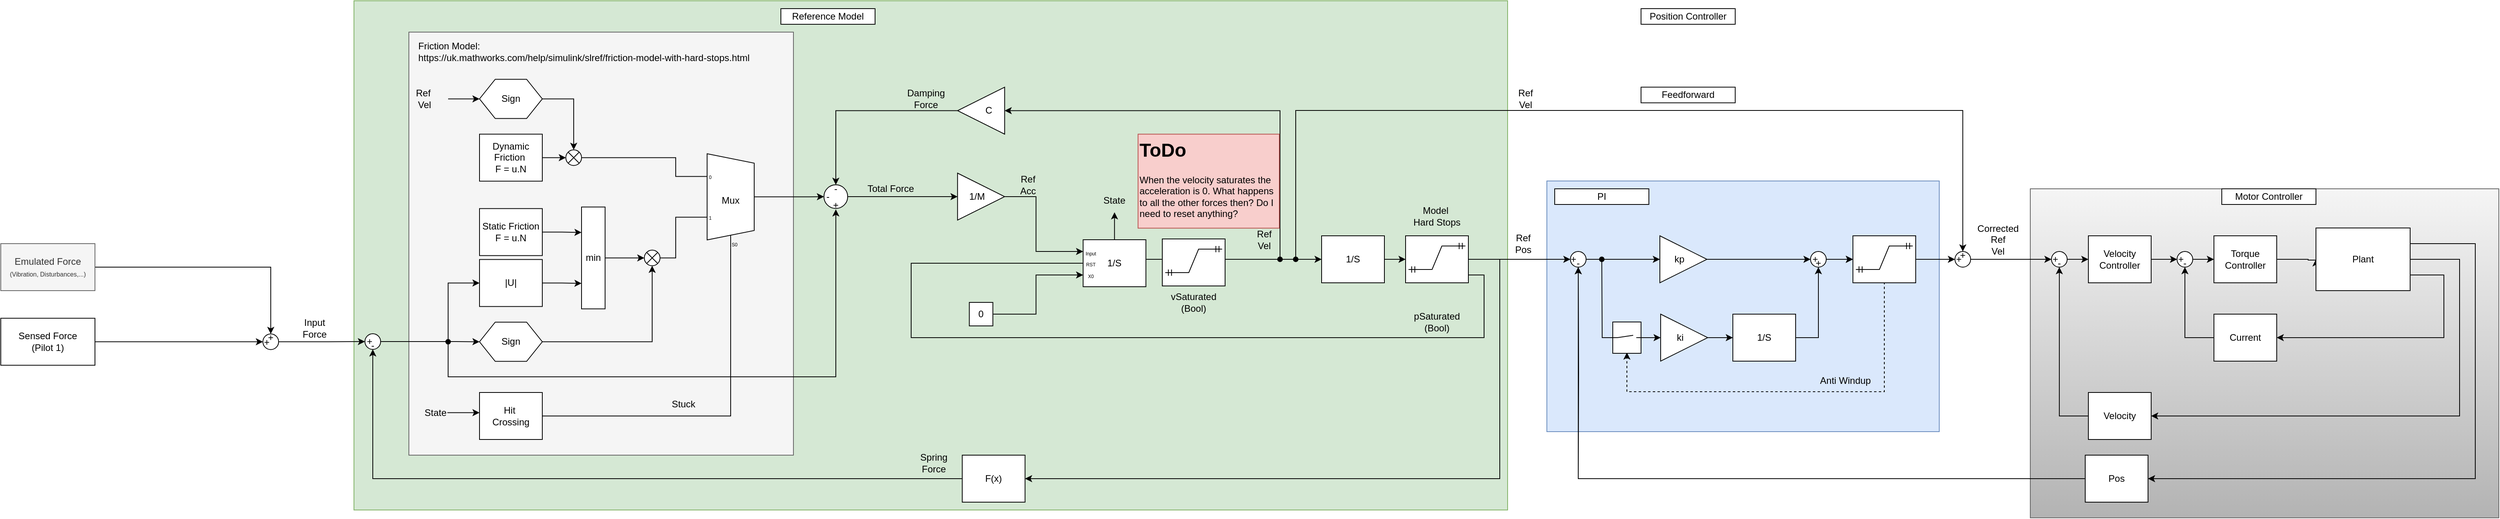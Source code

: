 <mxfile version="26.0.2" pages="2">
  <diagram id="G6A0pbMdD7xdXcbIIawS" name="Page-1">
    <mxGraphModel dx="4168" dy="2047" grid="1" gridSize="10" guides="1" tooltips="1" connect="1" arrows="1" fold="1" page="1" pageScale="1" pageWidth="827" pageHeight="1169" math="0" shadow="0">
      <root>
        <mxCell id="0" />
        <mxCell id="1" parent="0" />
        <mxCell id="nuQ9qfcuOtzx04qTKdnB-2" value="" style="rounded=0;whiteSpace=wrap;html=1;fillColor=#d5e8d4;strokeColor=#82b366;" parent="1" vertex="1">
          <mxGeometry x="-1310" y="-430" width="1470" height="650" as="geometry" />
        </mxCell>
        <mxCell id="QHiHHKqtbSbCYApLtpWq-10" value="" style="rounded=0;whiteSpace=wrap;html=1;fillColor=#f5f5f5;fontColor=#333333;strokeColor=#666666;" parent="1" vertex="1">
          <mxGeometry x="-1240" y="-390" width="490" height="540" as="geometry" />
        </mxCell>
        <mxCell id="nuQ9qfcuOtzx04qTKdnB-1" value="" style="rounded=0;whiteSpace=wrap;html=1;fillColor=#dae8fc;strokeColor=#6c8ebf;" parent="1" vertex="1">
          <mxGeometry x="210" y="-200" width="500" height="320" as="geometry" />
        </mxCell>
        <mxCell id="dnGgp1YoJP_r4CT0bj4k-2" value="" style="rounded=0;whiteSpace=wrap;html=1;fillColor=#f5f5f5;gradientColor=#b3b3b3;strokeColor=#666666;" parent="1" vertex="1">
          <mxGeometry x="826" y="-190" width="597" height="420" as="geometry" />
        </mxCell>
        <mxCell id="dnGgp1YoJP_r4CT0bj4k-7" style="edgeStyle=orthogonalEdgeStyle;rounded=0;orthogonalLoop=1;jettySize=auto;html=1;entryX=0;entryY=0;entryDx=0;entryDy=0;" parent="1" source="dnGgp1YoJP_r4CT0bj4k-8" target="89C8UJNl7Bzz-WB_jbeR-12" edge="1">
          <mxGeometry relative="1" as="geometry">
            <Array as="points">
              <mxPoint x="-440.88" y="-180" />
              <mxPoint x="-440.88" y="-110" />
            </Array>
          </mxGeometry>
        </mxCell>
        <mxCell id="dnGgp1YoJP_r4CT0bj4k-9" style="edgeStyle=orthogonalEdgeStyle;rounded=0;orthogonalLoop=1;jettySize=auto;html=1;entryX=0;entryY=0.5;entryDx=0;entryDy=0;startArrow=oval;startFill=1;" parent="1" target="dnGgp1YoJP_r4CT0bj4k-56" edge="1">
          <mxGeometry relative="1" as="geometry">
            <mxPoint x="-110" y="-100" as="sourcePoint" />
            <mxPoint x="-60" y="-100" as="targetPoint" />
          </mxGeometry>
        </mxCell>
        <mxCell id="dnGgp1YoJP_r4CT0bj4k-10" style="edgeStyle=orthogonalEdgeStyle;rounded=0;orthogonalLoop=1;jettySize=auto;html=1;entryX=1;entryY=0.5;entryDx=0;entryDy=0;startArrow=oval;startFill=1;" parent="1" target="dnGgp1YoJP_r4CT0bj4k-17" edge="1">
          <mxGeometry relative="1" as="geometry">
            <Array as="points">
              <mxPoint x="-130" y="-100" />
              <mxPoint x="-130" y="-290" />
            </Array>
            <mxPoint x="-130" y="-100" as="sourcePoint" />
          </mxGeometry>
        </mxCell>
        <mxCell id="ghZuQEyI45yuM-qopNc8-23" style="edgeStyle=orthogonalEdgeStyle;rounded=0;orthogonalLoop=1;jettySize=auto;html=1;entryX=0.5;entryY=0;entryDx=0;entryDy=0;" parent="1" source="dnGgp1YoJP_r4CT0bj4k-11" target="ghZuQEyI45yuM-qopNc8-30" edge="1">
          <mxGeometry relative="1" as="geometry">
            <mxPoint x="610" y="-170" as="targetPoint" />
            <Array as="points">
              <mxPoint x="-110" y="-100" />
              <mxPoint x="-110" y="-290" />
              <mxPoint x="740" y="-290" />
            </Array>
          </mxGeometry>
        </mxCell>
        <mxCell id="QHiHHKqtbSbCYApLtpWq-9" style="edgeStyle=orthogonalEdgeStyle;rounded=0;orthogonalLoop=1;jettySize=auto;html=1;entryX=0.5;entryY=0;entryDx=0;entryDy=0;" parent="1" source="dnGgp1YoJP_r4CT0bj4k-15" target="jtOmIqLI8az2b44zHoy8-36" edge="1">
          <mxGeometry relative="1" as="geometry">
            <mxPoint x="-770.88" y="-190" as="targetPoint" />
          </mxGeometry>
        </mxCell>
        <mxCell id="dnGgp1YoJP_r4CT0bj4k-15" value="" style="triangle;whiteSpace=wrap;html=1;align=left;rotation=-180;" parent="1" vertex="1">
          <mxGeometry x="-540.88" y="-319.75" width="60" height="60" as="geometry" />
        </mxCell>
        <mxCell id="dnGgp1YoJP_r4CT0bj4k-17" value="C" style="text;html=1;align=center;verticalAlign=middle;whiteSpace=wrap;rounded=0;" parent="1" vertex="1">
          <mxGeometry x="-520.88" y="-304.75" width="40" height="30" as="geometry" />
        </mxCell>
        <mxCell id="QHiHHKqtbSbCYApLtpWq-6" style="edgeStyle=orthogonalEdgeStyle;rounded=0;orthogonalLoop=1;jettySize=auto;html=1;entryX=0.5;entryY=1;entryDx=0;entryDy=0;" parent="1" source="dnGgp1YoJP_r4CT0bj4k-19" target="jtOmIqLI8az2b44zHoy8-16" edge="1">
          <mxGeometry relative="1" as="geometry" />
        </mxCell>
        <mxCell id="dnGgp1YoJP_r4CT0bj4k-19" value="F(x)" style="rounded=0;whiteSpace=wrap;html=1;" parent="1" vertex="1">
          <mxGeometry x="-534.88" y="150" width="80" height="60" as="geometry" />
        </mxCell>
        <mxCell id="dnGgp1YoJP_r4CT0bj4k-23" style="edgeStyle=orthogonalEdgeStyle;rounded=0;orthogonalLoop=1;jettySize=auto;html=1;entryX=0;entryY=0.5;entryDx=0;entryDy=0;exitX=1;exitY=0.5;exitDx=0;exitDy=0;" parent="1" source="ghZuQEyI45yuM-qopNc8-25" target="dnGgp1YoJP_r4CT0bj4k-37" edge="1">
          <mxGeometry relative="1" as="geometry">
            <mxPoint x="820" y="-100" as="sourcePoint" />
          </mxGeometry>
        </mxCell>
        <mxCell id="dnGgp1YoJP_r4CT0bj4k-59" style="edgeStyle=orthogonalEdgeStyle;rounded=0;orthogonalLoop=1;jettySize=auto;html=1;entryX=0.5;entryY=1;entryDx=0;entryDy=0;startArrow=none;startFill=0;" parent="1" target="dnGgp1YoJP_r4CT0bj4k-58" edge="1">
          <mxGeometry relative="1" as="geometry">
            <mxPoint x="250" y="180" as="sourcePoint" />
          </mxGeometry>
        </mxCell>
        <mxCell id="flLVJzDwhd2k9d9MPDav-17" style="edgeStyle=orthogonalEdgeStyle;rounded=0;orthogonalLoop=1;jettySize=auto;html=1;entryX=0.5;entryY=1;entryDx=0;entryDy=0;" parent="1" source="dnGgp1YoJP_r4CT0bj4k-27" target="ghZuQEyI45yuM-qopNc8-18" edge="1">
          <mxGeometry relative="1" as="geometry" />
        </mxCell>
        <mxCell id="dnGgp1YoJP_r4CT0bj4k-27" value="Pos" style="rounded=0;whiteSpace=wrap;html=1;" parent="1" vertex="1">
          <mxGeometry x="896" y="150" width="80" height="60" as="geometry" />
        </mxCell>
        <mxCell id="dnGgp1YoJP_r4CT0bj4k-28" style="edgeStyle=orthogonalEdgeStyle;rounded=0;orthogonalLoop=1;jettySize=auto;html=1;entryX=0;entryY=0.5;entryDx=0;entryDy=0;" parent="1" source="dnGgp1YoJP_r4CT0bj4k-29" target="dnGgp1YoJP_r4CT0bj4k-39" edge="1">
          <mxGeometry relative="1" as="geometry" />
        </mxCell>
        <mxCell id="dnGgp1YoJP_r4CT0bj4k-29" value="Velocity&lt;div&gt;Controller&lt;/div&gt;" style="rounded=0;whiteSpace=wrap;html=1;" parent="1" vertex="1">
          <mxGeometry x="900" y="-130" width="80" height="60" as="geometry" />
        </mxCell>
        <mxCell id="dnGgp1YoJP_r4CT0bj4k-30" style="edgeStyle=orthogonalEdgeStyle;rounded=0;orthogonalLoop=1;jettySize=auto;html=1;entryX=0;entryY=0.5;entryDx=0;entryDy=0;" parent="1" source="dnGgp1YoJP_r4CT0bj4k-31" target="dnGgp1YoJP_r4CT0bj4k-35" edge="1">
          <mxGeometry relative="1" as="geometry">
            <mxPoint x="1220" y="-100" as="targetPoint" />
            <Array as="points">
              <mxPoint x="1180" y="-100" />
              <mxPoint x="1190" y="-99" />
            </Array>
          </mxGeometry>
        </mxCell>
        <mxCell id="dnGgp1YoJP_r4CT0bj4k-31" value="Torque&lt;div&gt;Controller&lt;/div&gt;" style="rounded=0;whiteSpace=wrap;html=1;" parent="1" vertex="1">
          <mxGeometry x="1060" y="-130" width="80" height="60" as="geometry" />
        </mxCell>
        <mxCell id="dnGgp1YoJP_r4CT0bj4k-32" style="edgeStyle=orthogonalEdgeStyle;rounded=0;orthogonalLoop=1;jettySize=auto;html=1;entryX=1;entryY=0.5;entryDx=0;entryDy=0;exitX=1;exitY=0.25;exitDx=0;exitDy=0;" parent="1" source="dnGgp1YoJP_r4CT0bj4k-35" target="dnGgp1YoJP_r4CT0bj4k-27" edge="1">
          <mxGeometry relative="1" as="geometry">
            <Array as="points">
              <mxPoint x="1393" y="-120" />
              <mxPoint x="1393" y="180" />
            </Array>
          </mxGeometry>
        </mxCell>
        <mxCell id="dnGgp1YoJP_r4CT0bj4k-33" style="edgeStyle=orthogonalEdgeStyle;rounded=0;orthogonalLoop=1;jettySize=auto;html=1;entryX=1;entryY=0.5;entryDx=0;entryDy=0;exitX=1;exitY=0.75;exitDx=0;exitDy=0;" parent="1" source="dnGgp1YoJP_r4CT0bj4k-35" target="dnGgp1YoJP_r4CT0bj4k-45" edge="1">
          <mxGeometry relative="1" as="geometry">
            <Array as="points">
              <mxPoint x="1353" y="-80" />
              <mxPoint x="1353" />
            </Array>
          </mxGeometry>
        </mxCell>
        <mxCell id="dnGgp1YoJP_r4CT0bj4k-34" style="edgeStyle=orthogonalEdgeStyle;rounded=0;orthogonalLoop=1;jettySize=auto;html=1;entryX=1;entryY=0.5;entryDx=0;entryDy=0;" parent="1" source="dnGgp1YoJP_r4CT0bj4k-35" target="dnGgp1YoJP_r4CT0bj4k-43" edge="1">
          <mxGeometry relative="1" as="geometry">
            <Array as="points">
              <mxPoint x="1373" y="-100" />
              <mxPoint x="1373" y="100" />
            </Array>
          </mxGeometry>
        </mxCell>
        <mxCell id="dnGgp1YoJP_r4CT0bj4k-35" value="Plant" style="rounded=0;whiteSpace=wrap;html=1;" parent="1" vertex="1">
          <mxGeometry x="1190" y="-140" width="120" height="80" as="geometry" />
        </mxCell>
        <mxCell id="dnGgp1YoJP_r4CT0bj4k-36" style="edgeStyle=orthogonalEdgeStyle;rounded=0;orthogonalLoop=1;jettySize=auto;html=1;entryX=0;entryY=0.5;entryDx=0;entryDy=0;" parent="1" source="dnGgp1YoJP_r4CT0bj4k-37" target="dnGgp1YoJP_r4CT0bj4k-29" edge="1">
          <mxGeometry relative="1" as="geometry" />
        </mxCell>
        <mxCell id="dnGgp1YoJP_r4CT0bj4k-37" value="" style="ellipse;whiteSpace=wrap;html=1;aspect=fixed;" parent="1" vertex="1">
          <mxGeometry x="853" y="-110" width="20" height="20" as="geometry" />
        </mxCell>
        <mxCell id="dnGgp1YoJP_r4CT0bj4k-38" style="edgeStyle=orthogonalEdgeStyle;rounded=0;orthogonalLoop=1;jettySize=auto;html=1;entryX=0;entryY=0.5;entryDx=0;entryDy=0;" parent="1" source="dnGgp1YoJP_r4CT0bj4k-39" target="dnGgp1YoJP_r4CT0bj4k-31" edge="1">
          <mxGeometry relative="1" as="geometry" />
        </mxCell>
        <mxCell id="dnGgp1YoJP_r4CT0bj4k-39" value="" style="ellipse;whiteSpace=wrap;html=1;aspect=fixed;" parent="1" vertex="1">
          <mxGeometry x="1013" y="-110" width="20" height="20" as="geometry" />
        </mxCell>
        <mxCell id="dnGgp1YoJP_r4CT0bj4k-42" style="edgeStyle=orthogonalEdgeStyle;rounded=0;orthogonalLoop=1;jettySize=auto;html=1;entryX=0.5;entryY=1;entryDx=0;entryDy=0;" parent="1" source="dnGgp1YoJP_r4CT0bj4k-43" target="dnGgp1YoJP_r4CT0bj4k-37" edge="1">
          <mxGeometry relative="1" as="geometry" />
        </mxCell>
        <mxCell id="dnGgp1YoJP_r4CT0bj4k-43" value="Velocity" style="rounded=0;whiteSpace=wrap;html=1;" parent="1" vertex="1">
          <mxGeometry x="900" y="70" width="80" height="60" as="geometry" />
        </mxCell>
        <mxCell id="dnGgp1YoJP_r4CT0bj4k-44" style="edgeStyle=orthogonalEdgeStyle;rounded=0;orthogonalLoop=1;jettySize=auto;html=1;entryX=0.5;entryY=1;entryDx=0;entryDy=0;" parent="1" source="dnGgp1YoJP_r4CT0bj4k-45" target="dnGgp1YoJP_r4CT0bj4k-39" edge="1">
          <mxGeometry relative="1" as="geometry" />
        </mxCell>
        <mxCell id="dnGgp1YoJP_r4CT0bj4k-45" value="Current" style="rounded=0;whiteSpace=wrap;html=1;" parent="1" vertex="1">
          <mxGeometry x="1060" y="-30" width="80" height="60" as="geometry" />
        </mxCell>
        <mxCell id="dnGgp1YoJP_r4CT0bj4k-46" value="Ref&lt;div&gt;Acc&lt;/div&gt;" style="text;html=1;align=center;verticalAlign=middle;whiteSpace=wrap;rounded=0;" parent="1" vertex="1">
          <mxGeometry x="-480.88" y="-210" width="60" height="30" as="geometry" />
        </mxCell>
        <mxCell id="dnGgp1YoJP_r4CT0bj4k-47" value="Ref&lt;div&gt;Vel&lt;/div&gt;" style="text;html=1;align=center;verticalAlign=middle;whiteSpace=wrap;rounded=0;" parent="1" vertex="1">
          <mxGeometry x="-180" y="-140" width="60" height="30" as="geometry" />
        </mxCell>
        <mxCell id="dnGgp1YoJP_r4CT0bj4k-49" value="Damping&lt;div&gt;Force&lt;/div&gt;" style="text;html=1;align=center;verticalAlign=middle;whiteSpace=wrap;rounded=0;" parent="1" vertex="1">
          <mxGeometry x="-610.88" y="-319.75" width="60" height="30" as="geometry" />
        </mxCell>
        <mxCell id="dnGgp1YoJP_r4CT0bj4k-50" value="Spring&lt;div&gt;Force&lt;/div&gt;" style="text;html=1;align=center;verticalAlign=middle;whiteSpace=wrap;rounded=0;" parent="1" vertex="1">
          <mxGeometry x="-600.88" y="145" width="60" height="30" as="geometry" />
        </mxCell>
        <mxCell id="dnGgp1YoJP_r4CT0bj4k-57" style="edgeStyle=orthogonalEdgeStyle;rounded=0;orthogonalLoop=1;jettySize=auto;html=1;entryX=0.5;entryY=1;entryDx=0;entryDy=0;" parent="1" source="dnGgp1YoJP_r4CT0bj4k-58" target="dnGgp1YoJP_r4CT0bj4k-58" edge="1">
          <mxGeometry relative="1" as="geometry">
            <mxPoint x="260" y="-100" as="targetPoint" />
            <Array as="points">
              <mxPoint x="250" y="-90" />
              <mxPoint x="250" y="-90" />
            </Array>
          </mxGeometry>
        </mxCell>
        <mxCell id="dnGgp1YoJP_r4CT0bj4k-56" value="1/S" style="rounded=0;whiteSpace=wrap;html=1;" parent="1" vertex="1">
          <mxGeometry x="-77" y="-130" width="80" height="60" as="geometry" />
        </mxCell>
        <mxCell id="dnGgp1YoJP_r4CT0bj4k-63" style="edgeStyle=orthogonalEdgeStyle;rounded=0;orthogonalLoop=1;jettySize=auto;html=1;entryX=0;entryY=0.5;entryDx=0;entryDy=0;" parent="1" source="dnGgp1YoJP_r4CT0bj4k-58" target="ghZuQEyI45yuM-qopNc8-5" edge="1">
          <mxGeometry relative="1" as="geometry">
            <mxPoint x="310" y="-100" as="targetPoint" />
          </mxGeometry>
        </mxCell>
        <mxCell id="dnGgp1YoJP_r4CT0bj4k-67" style="edgeStyle=orthogonalEdgeStyle;rounded=0;orthogonalLoop=1;jettySize=auto;html=1;entryX=0;entryY=0;entryDx=0;entryDy=0;startArrow=none;startFill=0;exitX=1;exitY=0.5;exitDx=0;exitDy=0;" parent="1" source="ghZuQEyI45yuM-qopNc8-5" target="jtOmIqLI8az2b44zHoy8-13" edge="1">
          <mxGeometry relative="1" as="geometry">
            <mxPoint x="360" y="-100" as="sourcePoint" />
            <mxPoint x="550" y="-100" as="targetPoint" />
            <Array as="points">
              <mxPoint x="510" y="-100" />
              <mxPoint x="510" y="-100" />
            </Array>
          </mxGeometry>
        </mxCell>
        <mxCell id="dnGgp1YoJP_r4CT0bj4k-68" value="Ref&lt;div&gt;Pos&lt;/div&gt;" style="text;html=1;align=center;verticalAlign=middle;whiteSpace=wrap;rounded=0;" parent="1" vertex="1">
          <mxGeometry x="150" y="-135" width="60" height="30" as="geometry" />
        </mxCell>
        <mxCell id="ghZuQEyI45yuM-qopNc8-1" value="Corrected&lt;div&gt;Ref&lt;div&gt;Vel&lt;/div&gt;&lt;/div&gt;" style="text;html=1;align=center;verticalAlign=middle;whiteSpace=wrap;rounded=0;" parent="1" vertex="1">
          <mxGeometry x="750" y="-140" width="70" height="30" as="geometry" />
        </mxCell>
        <mxCell id="ghZuQEyI45yuM-qopNc8-2" value="1/S" style="rounded=0;whiteSpace=wrap;html=1;" parent="1" vertex="1">
          <mxGeometry x="447" y="-30" width="80" height="60" as="geometry" />
        </mxCell>
        <mxCell id="ghZuQEyI45yuM-qopNc8-8" style="edgeStyle=orthogonalEdgeStyle;rounded=0;orthogonalLoop=1;jettySize=auto;html=1;entryX=0;entryY=0.5;entryDx=0;entryDy=0;" parent="1" source="ghZuQEyI45yuM-qopNc8-3" target="ghZuQEyI45yuM-qopNc8-2" edge="1">
          <mxGeometry relative="1" as="geometry" />
        </mxCell>
        <mxCell id="SuHfnoNXEAq1ny1QBJ77-17" style="edgeStyle=orthogonalEdgeStyle;rounded=0;orthogonalLoop=1;jettySize=auto;html=1;startArrow=classic;startFill=1;endArrow=oval;endFill=1;" parent="1" source="ghZuQEyI45yuM-qopNc8-3" edge="1">
          <mxGeometry relative="1" as="geometry">
            <mxPoint x="280" y="-100" as="targetPoint" />
          </mxGeometry>
        </mxCell>
        <mxCell id="ghZuQEyI45yuM-qopNc8-3" value="" style="triangle;whiteSpace=wrap;html=1;align=left;" parent="1" vertex="1">
          <mxGeometry x="355" y="-30" width="60" height="60" as="geometry" />
        </mxCell>
        <mxCell id="ghZuQEyI45yuM-qopNc8-4" value="ki" style="text;html=1;align=center;verticalAlign=middle;whiteSpace=wrap;rounded=0;" parent="1" vertex="1">
          <mxGeometry x="365" y="-15" width="30" height="30" as="geometry" />
        </mxCell>
        <mxCell id="ghZuQEyI45yuM-qopNc8-5" value="" style="triangle;whiteSpace=wrap;html=1;align=left;" parent="1" vertex="1">
          <mxGeometry x="354" y="-130" width="60" height="60" as="geometry" />
        </mxCell>
        <mxCell id="ghZuQEyI45yuM-qopNc8-6" value="kp" style="text;html=1;align=center;verticalAlign=middle;whiteSpace=wrap;rounded=0;" parent="1" vertex="1">
          <mxGeometry x="364" y="-115" width="30" height="30" as="geometry" />
        </mxCell>
        <mxCell id="ghZuQEyI45yuM-qopNc8-9" style="edgeStyle=orthogonalEdgeStyle;rounded=0;orthogonalLoop=1;jettySize=auto;html=1;entryX=0.5;entryY=1;entryDx=0;entryDy=0;" parent="1" source="ghZuQEyI45yuM-qopNc8-2" target="jtOmIqLI8az2b44zHoy8-13" edge="1">
          <mxGeometry relative="1" as="geometry">
            <mxPoint x="560" y="-90" as="targetPoint" />
            <Array as="points">
              <mxPoint x="556" />
            </Array>
          </mxGeometry>
        </mxCell>
        <mxCell id="ghZuQEyI45yuM-qopNc8-11" value="" style="edgeStyle=orthogonalEdgeStyle;rounded=0;orthogonalLoop=1;jettySize=auto;html=1;" parent="1" source="0XD9k7tak5M0PMO-EuPi-1" target="dnGgp1YoJP_r4CT0bj4k-58" edge="1">
          <mxGeometry relative="1" as="geometry">
            <mxPoint x="260" y="-100" as="targetPoint" />
            <mxPoint x="193" y="-100" as="sourcePoint" />
          </mxGeometry>
        </mxCell>
        <mxCell id="dnGgp1YoJP_r4CT0bj4k-58" value="" style="ellipse;whiteSpace=wrap;html=1;aspect=fixed;" parent="1" vertex="1">
          <mxGeometry x="240" y="-110" width="20" height="20" as="geometry" />
        </mxCell>
        <mxCell id="ghZuQEyI45yuM-qopNc8-13" value="+" style="text;html=1;align=center;verticalAlign=middle;whiteSpace=wrap;rounded=0;" parent="1" vertex="1">
          <mxGeometry x="234" y="-105" width="20" height="10" as="geometry" />
        </mxCell>
        <mxCell id="ghZuQEyI45yuM-qopNc8-16" value="+" style="text;html=1;align=center;verticalAlign=middle;whiteSpace=wrap;rounded=0;" parent="1" vertex="1">
          <mxGeometry x="848" y="-105" width="20" height="10" as="geometry" />
        </mxCell>
        <mxCell id="ghZuQEyI45yuM-qopNc8-18" value="-" style="text;html=1;align=center;verticalAlign=middle;whiteSpace=wrap;rounded=0;" parent="1" vertex="1">
          <mxGeometry x="240" y="-100" width="20" height="10" as="geometry" />
        </mxCell>
        <mxCell id="ghZuQEyI45yuM-qopNc8-19" value="-" style="text;html=1;align=center;verticalAlign=middle;whiteSpace=wrap;rounded=0;" parent="1" vertex="1">
          <mxGeometry x="853" y="-100" width="20" height="10" as="geometry" />
        </mxCell>
        <mxCell id="ghZuQEyI45yuM-qopNc8-21" value="+" style="text;html=1;align=center;verticalAlign=middle;whiteSpace=wrap;rounded=0;" parent="1" vertex="1">
          <mxGeometry x="1008" y="-105" width="20" height="10" as="geometry" />
        </mxCell>
        <mxCell id="ghZuQEyI45yuM-qopNc8-22" value="-" style="text;html=1;align=center;verticalAlign=middle;whiteSpace=wrap;rounded=0;" parent="1" vertex="1">
          <mxGeometry x="1013" y="-100" width="20" height="10" as="geometry" />
        </mxCell>
        <mxCell id="ghZuQEyI45yuM-qopNc8-26" value="" style="edgeStyle=orthogonalEdgeStyle;rounded=0;orthogonalLoop=1;jettySize=auto;html=1;entryX=0;entryY=0.5;entryDx=0;entryDy=0;exitX=1;exitY=0.5;exitDx=0;exitDy=0;" parent="1" target="flLVJzDwhd2k9d9MPDav-3" edge="1">
          <mxGeometry relative="1" as="geometry">
            <mxPoint x="570.0" y="-100" as="sourcePoint" />
            <mxPoint x="703" y="-100" as="targetPoint" />
          </mxGeometry>
        </mxCell>
        <mxCell id="ghZuQEyI45yuM-qopNc8-25" value="" style="ellipse;whiteSpace=wrap;html=1;aspect=fixed;" parent="1" vertex="1">
          <mxGeometry x="730" y="-110" width="20" height="20" as="geometry" />
        </mxCell>
        <mxCell id="ghZuQEyI45yuM-qopNc8-28" value="Position Controller" style="rounded=0;whiteSpace=wrap;html=1;" parent="1" vertex="1">
          <mxGeometry x="330" y="-420" width="120" height="20" as="geometry" />
        </mxCell>
        <mxCell id="ghZuQEyI45yuM-qopNc8-29" value="+" style="text;html=1;align=center;verticalAlign=middle;whiteSpace=wrap;rounded=0;" parent="1" vertex="1">
          <mxGeometry x="725" y="-105" width="20" height="10" as="geometry" />
        </mxCell>
        <mxCell id="ghZuQEyI45yuM-qopNc8-30" value="+" style="text;html=1;align=center;verticalAlign=middle;whiteSpace=wrap;rounded=0;" parent="1" vertex="1">
          <mxGeometry x="730" y="-110" width="20" height="10" as="geometry" />
        </mxCell>
        <mxCell id="nuQ9qfcuOtzx04qTKdnB-3" value="Reference Model" style="rounded=0;whiteSpace=wrap;html=1;" parent="1" vertex="1">
          <mxGeometry x="-766" y="-420" width="120" height="20" as="geometry" />
        </mxCell>
        <mxCell id="nuQ9qfcuOtzx04qTKdnB-4" value="Motor Controller" style="rounded=0;whiteSpace=wrap;html=1;" parent="1" vertex="1">
          <mxGeometry x="1070" y="-190" width="120" height="20" as="geometry" />
        </mxCell>
        <mxCell id="0XD9k7tak5M0PMO-EuPi-2" value="" style="edgeStyle=orthogonalEdgeStyle;rounded=0;orthogonalLoop=1;jettySize=auto;html=1;" parent="1" source="dnGgp1YoJP_r4CT0bj4k-56" target="0XD9k7tak5M0PMO-EuPi-1" edge="1">
          <mxGeometry relative="1" as="geometry">
            <mxPoint x="240" y="-100" as="targetPoint" />
            <mxPoint x="3" y="-100" as="sourcePoint" />
          </mxGeometry>
        </mxCell>
        <mxCell id="89C8UJNl7Bzz-WB_jbeR-9" style="edgeStyle=orthogonalEdgeStyle;rounded=0;orthogonalLoop=1;jettySize=auto;html=1;endArrow=none;endFill=0;entryX=0;entryY=0.5;entryDx=0;entryDy=0;" parent="1" source="0XD9k7tak5M0PMO-EuPi-1" target="89C8UJNl7Bzz-WB_jbeR-12" edge="1">
          <mxGeometry relative="1" as="geometry">
            <mxPoint x="-460" y="-100" as="targetPoint" />
            <Array as="points">
              <mxPoint x="130" y="-80" />
              <mxPoint x="130" />
              <mxPoint x="-600" />
              <mxPoint x="-600" y="-95" />
            </Array>
          </mxGeometry>
        </mxCell>
        <mxCell id="flLVJzDwhd2k9d9MPDav-18" style="edgeStyle=orthogonalEdgeStyle;rounded=0;orthogonalLoop=1;jettySize=auto;html=1;entryX=1;entryY=0.5;entryDx=0;entryDy=0;" parent="1" source="0XD9k7tak5M0PMO-EuPi-1" target="dnGgp1YoJP_r4CT0bj4k-19" edge="1">
          <mxGeometry relative="1" as="geometry">
            <Array as="points">
              <mxPoint x="150" y="-100" />
              <mxPoint x="150" y="180" />
            </Array>
          </mxGeometry>
        </mxCell>
        <mxCell id="0XD9k7tak5M0PMO-EuPi-1" value="" style="rounded=0;whiteSpace=wrap;html=1;" parent="1" vertex="1">
          <mxGeometry x="30" y="-130" width="80" height="60" as="geometry" />
        </mxCell>
        <mxCell id="0XD9k7tak5M0PMO-EuPi-3" value="" style="edgeStyle=entityRelationEdgeStyle;fontSize=12;html=1;endArrow=ERmandOne;startArrow=ERmandOne;rounded=0;" parent="1" edge="1">
          <mxGeometry width="100" height="100" relative="1" as="geometry">
            <mxPoint x="33.75" y="-87" as="sourcePoint" />
            <mxPoint x="106.25" y="-117" as="targetPoint" />
            <Array as="points">
              <mxPoint x="83.75" y="-147" />
              <mxPoint x="56.25" y="-107" />
              <mxPoint x="98.75" y="-122" />
              <mxPoint x="86.25" y="-194.5" />
              <mxPoint x="86.25" y="-104.5" />
              <mxPoint x="56.25" y="-121.5" />
            </Array>
          </mxGeometry>
        </mxCell>
        <mxCell id="89C8UJNl7Bzz-WB_jbeR-10" value="pSaturated&lt;div&gt;(Bool)&lt;/div&gt;" style="text;html=1;align=center;verticalAlign=middle;whiteSpace=wrap;rounded=0;" parent="1" vertex="1">
          <mxGeometry x="40" y="-35" width="60" height="30" as="geometry" />
        </mxCell>
        <mxCell id="89C8UJNl7Bzz-WB_jbeR-13" value="" style="group" parent="1" vertex="1" connectable="0">
          <mxGeometry x="-380.88" y="-125" width="80" height="60" as="geometry" />
        </mxCell>
        <mxCell id="89C8UJNl7Bzz-WB_jbeR-20" value="" style="group" parent="89C8UJNl7Bzz-WB_jbeR-13" vertex="1" connectable="0">
          <mxGeometry width="80" height="60" as="geometry" />
        </mxCell>
        <mxCell id="jtOmIqLI8az2b44zHoy8-1" style="edgeStyle=orthogonalEdgeStyle;rounded=0;orthogonalLoop=1;jettySize=auto;html=1;" parent="89C8UJNl7Bzz-WB_jbeR-20" source="dnGgp1YoJP_r4CT0bj4k-11" edge="1">
          <mxGeometry relative="1" as="geometry">
            <mxPoint x="40" y="-35" as="targetPoint" />
          </mxGeometry>
        </mxCell>
        <mxCell id="dnGgp1YoJP_r4CT0bj4k-11" value="1/S" style="rounded=0;whiteSpace=wrap;html=1;" parent="89C8UJNl7Bzz-WB_jbeR-20" vertex="1">
          <mxGeometry width="80" height="60" as="geometry" />
        </mxCell>
        <mxCell id="89C8UJNl7Bzz-WB_jbeR-12" value="&lt;font style=&quot;font-size: 6px;&quot;&gt;Input&lt;/font&gt;&lt;div&gt;&lt;font style=&quot;font-size: 6px;&quot;&gt;RST&lt;/font&gt;&lt;/div&gt;&lt;div&gt;&lt;font style=&quot;font-size: 6px;&quot;&gt;X0&lt;/font&gt;&lt;/div&gt;" style="text;html=1;align=center;verticalAlign=middle;whiteSpace=wrap;rounded=0;" parent="89C8UJNl7Bzz-WB_jbeR-20" vertex="1">
          <mxGeometry y="15" width="20" height="30" as="geometry" />
        </mxCell>
        <mxCell id="89C8UJNl7Bzz-WB_jbeR-14" value="" style="group" parent="1" vertex="1" connectable="0">
          <mxGeometry x="-540.88" y="-210" width="60" height="60" as="geometry" />
        </mxCell>
        <mxCell id="89C8UJNl7Bzz-WB_jbeR-15" value="" style="group" parent="89C8UJNl7Bzz-WB_jbeR-14" vertex="1" connectable="0">
          <mxGeometry width="60" height="60" as="geometry" />
        </mxCell>
        <mxCell id="dnGgp1YoJP_r4CT0bj4k-8" value="" style="triangle;whiteSpace=wrap;html=1;align=left;" parent="89C8UJNl7Bzz-WB_jbeR-15" vertex="1">
          <mxGeometry width="60" height="60" as="geometry" />
        </mxCell>
        <mxCell id="dnGgp1YoJP_r4CT0bj4k-16" value="1/M" style="text;html=1;align=center;verticalAlign=middle;whiteSpace=wrap;rounded=0;" parent="89C8UJNl7Bzz-WB_jbeR-15" vertex="1">
          <mxGeometry x="10" y="15" width="30" height="30" as="geometry" />
        </mxCell>
        <mxCell id="89C8UJNl7Bzz-WB_jbeR-16" style="edgeStyle=orthogonalEdgeStyle;rounded=0;orthogonalLoop=1;jettySize=auto;html=1;exitX=0.5;exitY=1;exitDx=0;exitDy=0;" parent="89C8UJNl7Bzz-WB_jbeR-15" source="dnGgp1YoJP_r4CT0bj4k-16" target="dnGgp1YoJP_r4CT0bj4k-16" edge="1">
          <mxGeometry relative="1" as="geometry" />
        </mxCell>
        <mxCell id="89C8UJNl7Bzz-WB_jbeR-21" style="edgeStyle=orthogonalEdgeStyle;rounded=0;orthogonalLoop=1;jettySize=auto;html=1;entryX=0;entryY=1;entryDx=0;entryDy=0;" parent="1" source="89C8UJNl7Bzz-WB_jbeR-17" target="89C8UJNl7Bzz-WB_jbeR-12" edge="1">
          <mxGeometry relative="1" as="geometry">
            <Array as="points">
              <mxPoint x="-440.88" y="-30" />
              <mxPoint x="-440.88" y="-80" />
            </Array>
          </mxGeometry>
        </mxCell>
        <mxCell id="89C8UJNl7Bzz-WB_jbeR-17" value="0" style="rounded=0;whiteSpace=wrap;html=1;" parent="1" vertex="1">
          <mxGeometry x="-525.88" y="-45" width="30" height="30" as="geometry" />
        </mxCell>
        <mxCell id="89C8UJNl7Bzz-WB_jbeR-23" value="Model&amp;nbsp;&lt;div&gt;Hard Stops&lt;/div&gt;" style="text;html=1;align=center;verticalAlign=middle;whiteSpace=wrap;rounded=0;" parent="1" vertex="1">
          <mxGeometry x="25" y="-170" width="90" height="30" as="geometry" />
        </mxCell>
        <mxCell id="89C8UJNl7Bzz-WB_jbeR-24" value="&lt;div&gt;Friction Model:&lt;/div&gt;https://uk.mathworks.com/help/simulink/slref/friction-model-with-hard-stops.html" style="text;html=1;align=left;verticalAlign=middle;whiteSpace=wrap;rounded=0;" parent="1" vertex="1">
          <mxGeometry x="-1230" y="-380" width="500" height="30" as="geometry" />
        </mxCell>
        <mxCell id="89C8UJNl7Bzz-WB_jbeR-34" style="edgeStyle=orthogonalEdgeStyle;rounded=0;orthogonalLoop=1;jettySize=auto;html=1;entryX=0;entryY=0.5;entryDx=0;entryDy=0;" parent="1" source="89C8UJNl7Bzz-WB_jbeR-25" target="89C8UJNl7Bzz-WB_jbeR-32" edge="1">
          <mxGeometry relative="1" as="geometry" />
        </mxCell>
        <mxCell id="89C8UJNl7Bzz-WB_jbeR-25" value="min" style="rounded=0;whiteSpace=wrap;html=1;" parent="1" vertex="1">
          <mxGeometry x="-1020" y="-166.75" width="30" height="130" as="geometry" />
        </mxCell>
        <mxCell id="89C8UJNl7Bzz-WB_jbeR-36" style="edgeStyle=orthogonalEdgeStyle;rounded=0;orthogonalLoop=1;jettySize=auto;html=1;entryX=0;entryY=0.25;entryDx=0;entryDy=0;" parent="1" source="89C8UJNl7Bzz-WB_jbeR-26" target="89C8UJNl7Bzz-WB_jbeR-25" edge="1">
          <mxGeometry relative="1" as="geometry" />
        </mxCell>
        <mxCell id="89C8UJNl7Bzz-WB_jbeR-26" value="Static Friction&lt;div&gt;F = u.N&lt;/div&gt;" style="rounded=0;whiteSpace=wrap;html=1;" parent="1" vertex="1">
          <mxGeometry x="-1150" y="-164.75" width="80" height="60" as="geometry" />
        </mxCell>
        <mxCell id="89C8UJNl7Bzz-WB_jbeR-37" style="edgeStyle=orthogonalEdgeStyle;rounded=0;orthogonalLoop=1;jettySize=auto;html=1;entryX=0;entryY=0.75;entryDx=0;entryDy=0;" parent="1" source="89C8UJNl7Bzz-WB_jbeR-27" target="89C8UJNl7Bzz-WB_jbeR-25" edge="1">
          <mxGeometry relative="1" as="geometry" />
        </mxCell>
        <mxCell id="89C8UJNl7Bzz-WB_jbeR-27" value="|U|" style="rounded=0;whiteSpace=wrap;html=1;" parent="1" vertex="1">
          <mxGeometry x="-1150" y="-99.75" width="80" height="60" as="geometry" />
        </mxCell>
        <mxCell id="89C8UJNl7Bzz-WB_jbeR-35" style="edgeStyle=orthogonalEdgeStyle;rounded=0;orthogonalLoop=1;jettySize=auto;html=1;entryX=0.5;entryY=1;entryDx=0;entryDy=0;" parent="1" source="89C8UJNl7Bzz-WB_jbeR-29" target="89C8UJNl7Bzz-WB_jbeR-32" edge="1">
          <mxGeometry relative="1" as="geometry" />
        </mxCell>
        <mxCell id="89C8UJNl7Bzz-WB_jbeR-29" value="Sign" style="shape=hexagon;perimeter=hexagonPerimeter2;whiteSpace=wrap;html=1;fixedSize=1;" parent="1" vertex="1">
          <mxGeometry x="-1150" y="-19.75" width="80" height="50" as="geometry" />
        </mxCell>
        <mxCell id="89C8UJNl7Bzz-WB_jbeR-32" value="" style="shape=sumEllipse;perimeter=ellipsePerimeter;whiteSpace=wrap;html=1;backgroundOutline=1;" parent="1" vertex="1">
          <mxGeometry x="-940" y="-111.75" width="20" height="20" as="geometry" />
        </mxCell>
        <mxCell id="89C8UJNl7Bzz-WB_jbeR-39" style="edgeStyle=orthogonalEdgeStyle;rounded=0;orthogonalLoop=1;jettySize=auto;html=1;exitX=1;exitY=0;exitDx=0;exitDy=0;" parent="1" source="jtOmIqLI8az2b44zHoy8-16" target="89C8UJNl7Bzz-WB_jbeR-27" edge="1">
          <mxGeometry relative="1" as="geometry">
            <Array as="points">
              <mxPoint x="-1190" y="5.25" />
              <mxPoint x="-1190" y="-69.75" />
            </Array>
          </mxGeometry>
        </mxCell>
        <mxCell id="89C8UJNl7Bzz-WB_jbeR-40" style="edgeStyle=orthogonalEdgeStyle;rounded=0;orthogonalLoop=1;jettySize=auto;html=1;entryX=0;entryY=0.5;entryDx=0;entryDy=0;exitX=1;exitY=0;exitDx=0;exitDy=0;" parent="1" source="jtOmIqLI8az2b44zHoy8-16" target="89C8UJNl7Bzz-WB_jbeR-29" edge="1">
          <mxGeometry relative="1" as="geometry">
            <Array as="points">
              <mxPoint x="-1180" y="5.25" />
              <mxPoint x="-1180" y="5.25" />
            </Array>
          </mxGeometry>
        </mxCell>
        <mxCell id="89C8UJNl7Bzz-WB_jbeR-45" style="edgeStyle=orthogonalEdgeStyle;rounded=0;orthogonalLoop=1;jettySize=auto;html=1;entryX=0.5;entryY=0;entryDx=0;entryDy=0;" parent="1" source="89C8UJNl7Bzz-WB_jbeR-41" target="89C8UJNl7Bzz-WB_jbeR-43" edge="1">
          <mxGeometry relative="1" as="geometry" />
        </mxCell>
        <mxCell id="89C8UJNl7Bzz-WB_jbeR-41" value="Sign" style="shape=hexagon;perimeter=hexagonPerimeter2;whiteSpace=wrap;html=1;fixedSize=1;" parent="1" vertex="1">
          <mxGeometry x="-1150" y="-329.75" width="80" height="50" as="geometry" />
        </mxCell>
        <mxCell id="89C8UJNl7Bzz-WB_jbeR-44" style="edgeStyle=orthogonalEdgeStyle;rounded=0;orthogonalLoop=1;jettySize=auto;html=1;entryX=0;entryY=0.5;entryDx=0;entryDy=0;" parent="1" source="89C8UJNl7Bzz-WB_jbeR-42" target="89C8UJNl7Bzz-WB_jbeR-43" edge="1">
          <mxGeometry relative="1" as="geometry" />
        </mxCell>
        <mxCell id="89C8UJNl7Bzz-WB_jbeR-42" value="Dynamic Friction&amp;nbsp;&lt;div&gt;&lt;div&gt;F = u.N&lt;/div&gt;&lt;/div&gt;" style="rounded=0;whiteSpace=wrap;html=1;" parent="1" vertex="1">
          <mxGeometry x="-1150" y="-259.75" width="80" height="60" as="geometry" />
        </mxCell>
        <mxCell id="89C8UJNl7Bzz-WB_jbeR-43" value="" style="shape=sumEllipse;perimeter=ellipsePerimeter;whiteSpace=wrap;html=1;backgroundOutline=1;" parent="1" vertex="1">
          <mxGeometry x="-1040" y="-239.75" width="20" height="20" as="geometry" />
        </mxCell>
        <mxCell id="89C8UJNl7Bzz-WB_jbeR-47" style="edgeStyle=orthogonalEdgeStyle;rounded=0;orthogonalLoop=1;jettySize=auto;html=1;entryX=0;entryY=0.5;entryDx=0;entryDy=0;" parent="1" source="89C8UJNl7Bzz-WB_jbeR-46" target="89C8UJNl7Bzz-WB_jbeR-41" edge="1">
          <mxGeometry relative="1" as="geometry" />
        </mxCell>
        <mxCell id="89C8UJNl7Bzz-WB_jbeR-46" value="Ref&amp;nbsp;&lt;div&gt;Vel&lt;/div&gt;" style="text;html=1;align=center;verticalAlign=middle;whiteSpace=wrap;rounded=0;" parent="1" vertex="1">
          <mxGeometry x="-1250" y="-319.75" width="60" height="30" as="geometry" />
        </mxCell>
        <mxCell id="89C8UJNl7Bzz-WB_jbeR-49" value="Hit&amp;nbsp;&lt;div&gt;Crossing&lt;/div&gt;" style="rounded=0;whiteSpace=wrap;html=1;" parent="1" vertex="1">
          <mxGeometry x="-1150" y="70" width="80" height="60" as="geometry" />
        </mxCell>
        <mxCell id="89C8UJNl7Bzz-WB_jbeR-50" value="State" style="text;html=1;align=center;verticalAlign=middle;whiteSpace=wrap;rounded=0;" parent="1" vertex="1">
          <mxGeometry x="-1221" y="81" width="30" height="30" as="geometry" />
        </mxCell>
        <mxCell id="jtOmIqLI8az2b44zHoy8-4" style="edgeStyle=orthogonalEdgeStyle;rounded=0;orthogonalLoop=1;jettySize=auto;html=1;exitX=1;exitY=0.5;exitDx=0;exitDy=-5;exitPerimeter=0;entryX=0;entryY=0.5;entryDx=0;entryDy=0;" parent="1" source="89C8UJNl7Bzz-WB_jbeR-61" target="jtOmIqLI8az2b44zHoy8-36" edge="1">
          <mxGeometry relative="1" as="geometry">
            <mxPoint x="-770" y="-179.55" as="targetPoint" />
            <Array as="points">
              <mxPoint x="-730" y="-180" />
            </Array>
          </mxGeometry>
        </mxCell>
        <mxCell id="89C8UJNl7Bzz-WB_jbeR-61" value="Mux" style="shadow=0;dashed=0;align=center;html=1;strokeWidth=1;shape=mxgraph.electrical.abstract.mux2;whiteSpace=wrap;" parent="1" vertex="1">
          <mxGeometry x="-870" y="-234.75" width="80" height="120" as="geometry" />
        </mxCell>
        <mxCell id="89C8UJNl7Bzz-WB_jbeR-63" style="edgeStyle=orthogonalEdgeStyle;rounded=0;orthogonalLoop=1;jettySize=auto;html=1;entryX=0;entryY=0.217;entryDx=0;entryDy=3;entryPerimeter=0;endArrow=none;endFill=0;" parent="1" source="89C8UJNl7Bzz-WB_jbeR-43" target="89C8UJNl7Bzz-WB_jbeR-61" edge="1">
          <mxGeometry relative="1" as="geometry">
            <Array as="points">
              <mxPoint x="-900" y="-229.75" />
              <mxPoint x="-900" y="-205.75" />
            </Array>
          </mxGeometry>
        </mxCell>
        <mxCell id="89C8UJNl7Bzz-WB_jbeR-64" style="edgeStyle=orthogonalEdgeStyle;rounded=0;orthogonalLoop=1;jettySize=auto;html=1;entryX=0;entryY=0.65;entryDx=0;entryDy=3;entryPerimeter=0;endArrow=none;endFill=0;" parent="1" source="89C8UJNl7Bzz-WB_jbeR-32" target="89C8UJNl7Bzz-WB_jbeR-61" edge="1">
          <mxGeometry relative="1" as="geometry">
            <Array as="points">
              <mxPoint x="-900" y="-101.75" />
              <mxPoint x="-900" y="-153.75" />
            </Array>
          </mxGeometry>
        </mxCell>
        <mxCell id="jtOmIqLI8az2b44zHoy8-2" value="State" style="text;html=1;align=center;verticalAlign=middle;whiteSpace=wrap;rounded=0;" parent="1" vertex="1">
          <mxGeometry x="-370.88" y="-190" width="60" height="30" as="geometry" />
        </mxCell>
        <mxCell id="jtOmIqLI8az2b44zHoy8-6" value="Stuck" style="text;html=1;align=center;verticalAlign=middle;whiteSpace=wrap;rounded=0;" parent="1" vertex="1">
          <mxGeometry x="-920" y="70" width="60" height="30" as="geometry" />
        </mxCell>
        <mxCell id="jtOmIqLI8az2b44zHoy8-7" value="Total Force" style="text;html=1;align=center;verticalAlign=middle;whiteSpace=wrap;rounded=0;" parent="1" vertex="1">
          <mxGeometry x="-670.88" y="-205.13" width="90" height="30" as="geometry" />
        </mxCell>
        <mxCell id="SuHfnoNXEAq1ny1QBJ77-11" value="" style="edgeStyle=orthogonalEdgeStyle;rounded=0;orthogonalLoop=1;jettySize=auto;html=1;" parent="1" source="jtOmIqLI8az2b44zHoy8-11" target="flLVJzDwhd2k9d9MPDav-3" edge="1">
          <mxGeometry relative="1" as="geometry" />
        </mxCell>
        <mxCell id="jtOmIqLI8az2b44zHoy8-11" value="" style="ellipse;whiteSpace=wrap;html=1;aspect=fixed;" parent="1" vertex="1">
          <mxGeometry x="546" y="-110" width="20" height="20" as="geometry" />
        </mxCell>
        <mxCell id="jtOmIqLI8az2b44zHoy8-12" value="+" style="text;html=1;align=center;verticalAlign=middle;whiteSpace=wrap;rounded=0;" parent="1" vertex="1">
          <mxGeometry x="542" y="-105" width="20" height="10" as="geometry" />
        </mxCell>
        <mxCell id="jtOmIqLI8az2b44zHoy8-13" value="+" style="text;html=1;align=center;verticalAlign=middle;whiteSpace=wrap;rounded=0;" parent="1" vertex="1">
          <mxGeometry x="546" y="-100" width="20" height="10" as="geometry" />
        </mxCell>
        <mxCell id="jtOmIqLI8az2b44zHoy8-40" style="edgeStyle=orthogonalEdgeStyle;rounded=0;orthogonalLoop=1;jettySize=auto;html=1;entryX=0.501;entryY=1.038;entryDx=0;entryDy=0;startArrow=oval;startFill=1;entryPerimeter=0;" parent="1" target="jtOmIqLI8az2b44zHoy8-36" edge="1">
          <mxGeometry relative="1" as="geometry">
            <mxPoint x="-1190" y="5.25" as="sourcePoint" />
            <Array as="points">
              <mxPoint x="-1190" y="50" />
              <mxPoint x="-696" y="50" />
            </Array>
          </mxGeometry>
        </mxCell>
        <mxCell id="jtOmIqLI8az2b44zHoy8-14" value="" style="ellipse;whiteSpace=wrap;html=1;aspect=fixed;" parent="1" vertex="1">
          <mxGeometry x="-1296" y="-5" width="20" height="20" as="geometry" />
        </mxCell>
        <mxCell id="jtOmIqLI8az2b44zHoy8-15" value="+" style="text;html=1;align=center;verticalAlign=middle;whiteSpace=wrap;rounded=0;" parent="1" vertex="1">
          <mxGeometry x="-1300" width="20" height="10" as="geometry" />
        </mxCell>
        <mxCell id="jtOmIqLI8az2b44zHoy8-16" value="-" style="text;html=1;align=center;verticalAlign=middle;whiteSpace=wrap;rounded=0;" parent="1" vertex="1">
          <mxGeometry x="-1296" y="5" width="20" height="10" as="geometry" />
        </mxCell>
        <mxCell id="QHiHHKqtbSbCYApLtpWq-2" style="edgeStyle=orthogonalEdgeStyle;rounded=0;orthogonalLoop=1;jettySize=auto;html=1;entryX=0;entryY=0.5;entryDx=0;entryDy=0;" parent="1" source="jtOmIqLI8az2b44zHoy8-36" target="dnGgp1YoJP_r4CT0bj4k-8" edge="1">
          <mxGeometry relative="1" as="geometry" />
        </mxCell>
        <mxCell id="jtOmIqLI8az2b44zHoy8-36" value="" style="ellipse;whiteSpace=wrap;html=1;aspect=fixed;" parent="1" vertex="1">
          <mxGeometry x="-711.13" y="-195.13" width="30.25" height="30.25" as="geometry" />
        </mxCell>
        <mxCell id="jtOmIqLI8az2b44zHoy8-37" value="-" style="text;html=1;align=center;verticalAlign=middle;whiteSpace=wrap;rounded=0;" parent="1" vertex="1">
          <mxGeometry x="-711" y="-185.13" width="10" height="10" as="geometry" />
        </mxCell>
        <mxCell id="jtOmIqLI8az2b44zHoy8-38" value="+" style="text;html=1;align=center;verticalAlign=middle;whiteSpace=wrap;rounded=0;" parent="1" vertex="1">
          <mxGeometry x="-699" y="-172" width="6" height="5.25" as="geometry" />
        </mxCell>
        <mxCell id="QHiHHKqtbSbCYApLtpWq-4" style="edgeStyle=orthogonalEdgeStyle;rounded=0;orthogonalLoop=1;jettySize=auto;html=1;entryX=0;entryY=0;entryDx=0;entryDy=0;exitX=1;exitY=0.5;exitDx=0;exitDy=0;" parent="1" source="flLVJzDwhd2k9d9MPDav-8" target="jtOmIqLI8az2b44zHoy8-16" edge="1">
          <mxGeometry relative="1" as="geometry">
            <Array as="points">
              <mxPoint x="-1343" y="5" />
            </Array>
          </mxGeometry>
        </mxCell>
        <mxCell id="flLVJzDwhd2k9d9MPDav-11" style="edgeStyle=orthogonalEdgeStyle;rounded=0;orthogonalLoop=1;jettySize=auto;html=1;entryX=0;entryY=0.5;entryDx=0;entryDy=0;" parent="1" source="QHiHHKqtbSbCYApLtpWq-1" target="flLVJzDwhd2k9d9MPDav-8" edge="1">
          <mxGeometry relative="1" as="geometry">
            <Array as="points">
              <mxPoint x="-1533" y="5" />
            </Array>
          </mxGeometry>
        </mxCell>
        <mxCell id="QHiHHKqtbSbCYApLtpWq-1" value="Sensed Force&lt;div&gt;(Pilot 1&lt;span style=&quot;background-color: initial;&quot;&gt;)&lt;/span&gt;&lt;/div&gt;" style="rounded=0;whiteSpace=wrap;html=1;" parent="1" vertex="1">
          <mxGeometry x="-1760" y="-24.75" width="120" height="60" as="geometry" />
        </mxCell>
        <mxCell id="QHiHHKqtbSbCYApLtpWq-8" style="edgeStyle=orthogonalEdgeStyle;rounded=0;orthogonalLoop=1;jettySize=auto;html=1;entryX=0;entryY=0.429;entryDx=0;entryDy=0;entryPerimeter=0;" parent="1" source="89C8UJNl7Bzz-WB_jbeR-50" target="89C8UJNl7Bzz-WB_jbeR-49" edge="1">
          <mxGeometry relative="1" as="geometry">
            <Array as="points">
              <mxPoint x="-1170" y="96" />
            </Array>
          </mxGeometry>
        </mxCell>
        <mxCell id="QHiHHKqtbSbCYApLtpWq-11" value="-" style="text;html=1;align=center;verticalAlign=middle;whiteSpace=wrap;rounded=0;" parent="1" vertex="1">
          <mxGeometry x="-701" y="-195.13" width="10" height="10" as="geometry" />
        </mxCell>
        <mxCell id="flLVJzDwhd2k9d9MPDav-1" value="PI" style="rounded=0;whiteSpace=wrap;html=1;" parent="1" vertex="1">
          <mxGeometry x="220" y="-190" width="120" height="20" as="geometry" />
        </mxCell>
        <mxCell id="flLVJzDwhd2k9d9MPDav-2" value="Feedforward" style="rounded=0;whiteSpace=wrap;html=1;" parent="1" vertex="1">
          <mxGeometry x="330" y="-319.75" width="120" height="20" as="geometry" />
        </mxCell>
        <mxCell id="SuHfnoNXEAq1ny1QBJ77-10" style="edgeStyle=orthogonalEdgeStyle;rounded=0;orthogonalLoop=1;jettySize=auto;html=1;entryX=0;entryY=1;entryDx=0;entryDy=0;" parent="1" source="flLVJzDwhd2k9d9MPDav-3" target="ghZuQEyI45yuM-qopNc8-30" edge="1">
          <mxGeometry relative="1" as="geometry">
            <Array as="points">
              <mxPoint x="710" y="-100" />
              <mxPoint x="710" y="-100" />
            </Array>
          </mxGeometry>
        </mxCell>
        <mxCell id="SuHfnoNXEAq1ny1QBJ77-37" style="edgeStyle=orthogonalEdgeStyle;rounded=0;orthogonalLoop=1;jettySize=auto;html=1;entryX=0.5;entryY=1;entryDx=0;entryDy=0;dashed=1;" parent="1" edge="1">
          <mxGeometry relative="1" as="geometry">
            <mxPoint x="640" y="-71.0" as="sourcePoint" />
            <mxPoint x="312" y="19.0" as="targetPoint" />
            <Array as="points">
              <mxPoint x="640" y="69" />
              <mxPoint x="312" y="69" />
            </Array>
          </mxGeometry>
        </mxCell>
        <mxCell id="flLVJzDwhd2k9d9MPDav-3" value="" style="rounded=0;whiteSpace=wrap;html=1;" parent="1" vertex="1">
          <mxGeometry x="600" y="-130" width="80" height="60" as="geometry" />
        </mxCell>
        <mxCell id="flLVJzDwhd2k9d9MPDav-4" value="" style="edgeStyle=entityRelationEdgeStyle;fontSize=12;html=1;endArrow=ERmandOne;startArrow=ERmandOne;rounded=0;" parent="1" edge="1">
          <mxGeometry width="100" height="100" relative="1" as="geometry">
            <mxPoint x="603.75" y="-87" as="sourcePoint" />
            <mxPoint x="676.25" y="-117" as="targetPoint" />
            <Array as="points">
              <mxPoint x="653.75" y="-147" />
              <mxPoint x="626.25" y="-107" />
              <mxPoint x="668.75" y="-122" />
              <mxPoint x="656.25" y="-194.5" />
              <mxPoint x="656.25" y="-104.5" />
              <mxPoint x="626.25" y="-121.5" />
            </Array>
          </mxGeometry>
        </mxCell>
        <mxCell id="flLVJzDwhd2k9d9MPDav-5" value="" style="rounded=0;whiteSpace=wrap;html=1;" parent="1" vertex="1">
          <mxGeometry x="-280" y="-126" width="80" height="60" as="geometry" />
        </mxCell>
        <mxCell id="flLVJzDwhd2k9d9MPDav-6" value="" style="edgeStyle=entityRelationEdgeStyle;fontSize=12;html=1;endArrow=ERmandOne;startArrow=ERmandOne;rounded=0;" parent="1" edge="1">
          <mxGeometry width="100" height="100" relative="1" as="geometry">
            <mxPoint x="-276.25" y="-83" as="sourcePoint" />
            <mxPoint x="-203.75" y="-113" as="targetPoint" />
            <Array as="points">
              <mxPoint x="-226.25" y="-143" />
              <mxPoint x="-253.75" y="-103" />
              <mxPoint x="-211.25" y="-118" />
              <mxPoint x="-223.75" y="-190.5" />
              <mxPoint x="-223.75" y="-100.5" />
              <mxPoint x="-253.75" y="-117.5" />
            </Array>
          </mxGeometry>
        </mxCell>
        <mxCell id="flLVJzDwhd2k9d9MPDav-7" value="vSaturated&lt;div&gt;(Bool)&lt;/div&gt;" style="text;html=1;align=center;verticalAlign=middle;whiteSpace=wrap;rounded=0;" parent="1" vertex="1">
          <mxGeometry x="-270" y="-60" width="60" height="30" as="geometry" />
        </mxCell>
        <mxCell id="flLVJzDwhd2k9d9MPDav-8" value="" style="ellipse;whiteSpace=wrap;html=1;aspect=fixed;" parent="1" vertex="1">
          <mxGeometry x="-1426" y="-4.75" width="20" height="20" as="geometry" />
        </mxCell>
        <mxCell id="flLVJzDwhd2k9d9MPDav-10" value="+" style="text;html=1;align=center;verticalAlign=middle;whiteSpace=wrap;rounded=0;" parent="1" vertex="1">
          <mxGeometry x="-1424" y="3.75" width="6" height="5.25" as="geometry" />
        </mxCell>
        <mxCell id="flLVJzDwhd2k9d9MPDav-13" style="edgeStyle=orthogonalEdgeStyle;rounded=0;orthogonalLoop=1;jettySize=auto;html=1;entryX=0.5;entryY=0;entryDx=0;entryDy=0;" parent="1" source="flLVJzDwhd2k9d9MPDav-12" target="flLVJzDwhd2k9d9MPDav-8" edge="1">
          <mxGeometry relative="1" as="geometry" />
        </mxCell>
        <mxCell id="flLVJzDwhd2k9d9MPDav-12" value="Emulated Force&lt;div&gt;&lt;font style=&quot;font-size: 8px;&quot;&gt;(Vibration, Disturbances,...)&lt;/font&gt;&lt;/div&gt;" style="rounded=0;whiteSpace=wrap;html=1;fillColor=#f5f5f5;fontColor=#333333;strokeColor=#666666;" parent="1" vertex="1">
          <mxGeometry x="-1760" y="-120" width="120" height="60" as="geometry" />
        </mxCell>
        <mxCell id="flLVJzDwhd2k9d9MPDav-14" value="+" style="text;html=1;align=center;verticalAlign=middle;whiteSpace=wrap;rounded=0;" parent="1" vertex="1">
          <mxGeometry x="-1419" y="-2.63" width="6" height="5.25" as="geometry" />
        </mxCell>
        <mxCell id="flLVJzDwhd2k9d9MPDav-15" value="Input Force" style="text;html=1;align=center;verticalAlign=middle;whiteSpace=wrap;rounded=0;" parent="1" vertex="1">
          <mxGeometry x="-1390" y="-27.38" width="60" height="30" as="geometry" />
        </mxCell>
        <mxCell id="flLVJzDwhd2k9d9MPDav-16" value="Ref&lt;div&gt;Vel&lt;/div&gt;" style="text;html=1;align=center;verticalAlign=middle;whiteSpace=wrap;rounded=0;" parent="1" vertex="1">
          <mxGeometry x="153" y="-319.75" width="60" height="30" as="geometry" />
        </mxCell>
        <mxCell id="0btdynid78gNuehOJsoM-1" value="&lt;h1 style=&quot;margin-top: 0px;&quot;&gt;ToDo&lt;/h1&gt;&lt;p&gt;When the velocity saturates the acceleration is 0. What happens to all the other forces then? Do I need to reset anything?&lt;/p&gt;" style="text;html=1;whiteSpace=wrap;overflow=hidden;rounded=0;fillColor=#f8cecc;strokeColor=#b85450;" parent="1" vertex="1">
          <mxGeometry x="-310.88" y="-259.75" width="180" height="120" as="geometry" />
        </mxCell>
        <mxCell id="SuHfnoNXEAq1ny1QBJ77-26" value="Anti Windup" style="text;html=1;align=center;verticalAlign=middle;whiteSpace=wrap;rounded=0;" parent="1" vertex="1">
          <mxGeometry x="546" y="40" width="89" height="30" as="geometry" />
        </mxCell>
        <mxCell id="SuHfnoNXEAq1ny1QBJ77-32" value="" style="rounded=0;whiteSpace=wrap;html=1;" parent="1" vertex="1">
          <mxGeometry x="294" y="-20" width="36" height="40" as="geometry" />
        </mxCell>
        <mxCell id="SuHfnoNXEAq1ny1QBJ77-33" value="" style="endArrow=none;html=1;rounded=0;exitX=0;exitY=0.5;exitDx=0;exitDy=0;" parent="1" source="SuHfnoNXEAq1ny1QBJ77-32" edge="1">
          <mxGeometry width="50" height="50" relative="1" as="geometry">
            <mxPoint x="350" y="30" as="sourcePoint" />
            <mxPoint x="300" as="targetPoint" />
          </mxGeometry>
        </mxCell>
        <mxCell id="SuHfnoNXEAq1ny1QBJ77-34" value="" style="endArrow=none;html=1;rounded=0;exitX=0;exitY=0.5;exitDx=0;exitDy=0;" parent="1" edge="1">
          <mxGeometry width="50" height="50" relative="1" as="geometry">
            <mxPoint x="324" as="sourcePoint" />
            <mxPoint x="330" as="targetPoint" />
          </mxGeometry>
        </mxCell>
        <mxCell id="SuHfnoNXEAq1ny1QBJ77-36" value="" style="endArrow=none;html=1;rounded=0;exitX=0;exitY=0.5;exitDx=0;exitDy=0;" parent="1" edge="1">
          <mxGeometry width="50" height="50" relative="1" as="geometry">
            <mxPoint x="300" as="sourcePoint" />
            <mxPoint x="320" y="-3" as="targetPoint" />
          </mxGeometry>
        </mxCell>
        <mxCell id="fNXSPnrbE-o0FIXqCOlg-1" style="edgeStyle=orthogonalEdgeStyle;rounded=0;orthogonalLoop=1;jettySize=auto;html=1;entryX=0.375;entryY=1;entryDx=10;entryDy=0;entryPerimeter=0;endArrow=none;endFill=0;" parent="1" source="89C8UJNl7Bzz-WB_jbeR-49" target="89C8UJNl7Bzz-WB_jbeR-61" edge="1">
          <mxGeometry relative="1" as="geometry" />
        </mxCell>
      </root>
    </mxGraphModel>
  </diagram>
  <diagram name="Page-2" id="2TxLkB9pAAeGMq5v--hG">
    <mxGraphModel dx="1050" dy="530" grid="1" gridSize="10" guides="1" tooltips="1" connect="1" arrows="1" fold="1" page="1" pageScale="1" pageWidth="827" pageHeight="1169" math="0" shadow="0">
      <root>
        <mxCell id="0" />
        <mxCell id="1" parent="0" />
        <mxCell id="ED9p_ZeVLnc5XMbssxmR-9" value="" style="rounded=0;whiteSpace=wrap;html=1;fillColor=#f5f5f5;gradientColor=#b3b3b3;strokeColor=#666666;" parent="1" vertex="1">
          <mxGeometry x="760" y="120" width="760" height="420" as="geometry" />
        </mxCell>
        <mxCell id="ED9p_ZeVLnc5XMbssxmR-2" value="" style="rounded=0;whiteSpace=wrap;html=1;fillColor=#f5f5f5;gradientColor=#b3b3b3;strokeColor=#666666;" parent="1" vertex="1">
          <mxGeometry x="750" y="110" width="760" height="420" as="geometry" />
        </mxCell>
        <mxCell id="1oobGtyqgekjk0eKlCHe-19" style="edgeStyle=orthogonalEdgeStyle;rounded=0;orthogonalLoop=1;jettySize=auto;html=1;entryX=0;entryY=0.5;entryDx=0;entryDy=0;" parent="1" source="1oobGtyqgekjk0eKlCHe-1" target="1oobGtyqgekjk0eKlCHe-2" edge="1">
          <mxGeometry relative="1" as="geometry" />
        </mxCell>
        <mxCell id="1oobGtyqgekjk0eKlCHe-1" value="Input Force&lt;div&gt;(Pilot 1&lt;span style=&quot;background-color: initial;&quot;&gt;)&lt;/span&gt;&lt;/div&gt;" style="rounded=0;whiteSpace=wrap;html=1;" parent="1" vertex="1">
          <mxGeometry x="40" y="170" width="120" height="60" as="geometry" />
        </mxCell>
        <mxCell id="1oobGtyqgekjk0eKlCHe-12" style="edgeStyle=orthogonalEdgeStyle;rounded=0;orthogonalLoop=1;jettySize=auto;html=1;entryX=0;entryY=0.5;entryDx=0;entryDy=0;" parent="1" source="1oobGtyqgekjk0eKlCHe-2" target="1oobGtyqgekjk0eKlCHe-3" edge="1">
          <mxGeometry relative="1" as="geometry" />
        </mxCell>
        <mxCell id="1oobGtyqgekjk0eKlCHe-2" value="" style="ellipse;whiteSpace=wrap;html=1;aspect=fixed;" parent="1" vertex="1">
          <mxGeometry x="220" y="180" width="40" height="40" as="geometry" />
        </mxCell>
        <mxCell id="1oobGtyqgekjk0eKlCHe-13" style="edgeStyle=orthogonalEdgeStyle;rounded=0;orthogonalLoop=1;jettySize=auto;html=1;entryX=0;entryY=0.5;entryDx=0;entryDy=0;" parent="1" source="1oobGtyqgekjk0eKlCHe-3" target="1oobGtyqgekjk0eKlCHe-4" edge="1">
          <mxGeometry relative="1" as="geometry" />
        </mxCell>
        <mxCell id="1oobGtyqgekjk0eKlCHe-3" value="" style="triangle;whiteSpace=wrap;html=1;align=left;" parent="1" vertex="1">
          <mxGeometry x="300" y="170" width="60" height="60" as="geometry" />
        </mxCell>
        <mxCell id="1oobGtyqgekjk0eKlCHe-14" style="edgeStyle=orthogonalEdgeStyle;rounded=0;orthogonalLoop=1;jettySize=auto;html=1;entryX=0;entryY=0.5;entryDx=0;entryDy=0;" parent="1" source="1oobGtyqgekjk0eKlCHe-4" target="1oobGtyqgekjk0eKlCHe-5" edge="1">
          <mxGeometry relative="1" as="geometry" />
        </mxCell>
        <mxCell id="1oobGtyqgekjk0eKlCHe-16" style="edgeStyle=orthogonalEdgeStyle;rounded=0;orthogonalLoop=1;jettySize=auto;html=1;entryX=1;entryY=0.5;entryDx=0;entryDy=0;" parent="1" source="1oobGtyqgekjk0eKlCHe-4" target="1oobGtyqgekjk0eKlCHe-9" edge="1">
          <mxGeometry relative="1" as="geometry">
            <Array as="points">
              <mxPoint x="560" y="200" />
              <mxPoint x="560" y="300" />
            </Array>
          </mxGeometry>
        </mxCell>
        <mxCell id="1oobGtyqgekjk0eKlCHe-4" value="1/S" style="rounded=0;whiteSpace=wrap;html=1;" parent="1" vertex="1">
          <mxGeometry x="440" y="170" width="80" height="60" as="geometry" />
        </mxCell>
        <mxCell id="1oobGtyqgekjk0eKlCHe-26" style="edgeStyle=orthogonalEdgeStyle;rounded=0;orthogonalLoop=1;jettySize=auto;html=1;" parent="1" source="1oobGtyqgekjk0eKlCHe-35" target="1oobGtyqgekjk0eKlCHe-24" edge="1">
          <mxGeometry relative="1" as="geometry" />
        </mxCell>
        <mxCell id="1oobGtyqgekjk0eKlCHe-5" value="1/S" style="rounded=0;whiteSpace=wrap;html=1;" parent="1" vertex="1">
          <mxGeometry x="600" y="170" width="80" height="60" as="geometry" />
        </mxCell>
        <mxCell id="1oobGtyqgekjk0eKlCHe-17" style="edgeStyle=orthogonalEdgeStyle;rounded=0;orthogonalLoop=1;jettySize=auto;html=1;entryX=0.5;entryY=1;entryDx=0;entryDy=0;" parent="1" source="1oobGtyqgekjk0eKlCHe-6" target="1oobGtyqgekjk0eKlCHe-2" edge="1">
          <mxGeometry relative="1" as="geometry" />
        </mxCell>
        <mxCell id="1oobGtyqgekjk0eKlCHe-6" value="" style="triangle;whiteSpace=wrap;html=1;align=left;rotation=-180;" parent="1" vertex="1">
          <mxGeometry x="300" y="270" width="60" height="60" as="geometry" />
        </mxCell>
        <mxCell id="1oobGtyqgekjk0eKlCHe-8" value="1/M" style="text;html=1;align=center;verticalAlign=middle;whiteSpace=wrap;rounded=0;" parent="1" vertex="1">
          <mxGeometry x="310" y="185" width="30" height="30" as="geometry" />
        </mxCell>
        <mxCell id="1oobGtyqgekjk0eKlCHe-9" value="C" style="text;html=1;align=center;verticalAlign=middle;whiteSpace=wrap;rounded=0;" parent="1" vertex="1">
          <mxGeometry x="320" y="285" width="40" height="30" as="geometry" />
        </mxCell>
        <mxCell id="1oobGtyqgekjk0eKlCHe-18" style="rounded=0;orthogonalLoop=1;jettySize=auto;html=1;entryX=0;entryY=1;entryDx=0;entryDy=0;" parent="1" source="1oobGtyqgekjk0eKlCHe-10" target="1oobGtyqgekjk0eKlCHe-2" edge="1">
          <mxGeometry relative="1" as="geometry">
            <Array as="points">
              <mxPoint x="200" y="480" />
              <mxPoint x="200" y="240" />
            </Array>
          </mxGeometry>
        </mxCell>
        <mxCell id="1oobGtyqgekjk0eKlCHe-10" value="F(x)" style="rounded=0;whiteSpace=wrap;html=1;" parent="1" vertex="1">
          <mxGeometry x="290" y="450" width="80" height="60" as="geometry" />
        </mxCell>
        <mxCell id="1oobGtyqgekjk0eKlCHe-22" value="-" style="text;html=1;align=center;verticalAlign=middle;whiteSpace=wrap;rounded=0;" parent="1" vertex="1">
          <mxGeometry x="220" y="203" width="20" height="10" as="geometry" />
        </mxCell>
        <mxCell id="1oobGtyqgekjk0eKlCHe-23" value="-" style="text;html=1;align=center;verticalAlign=middle;whiteSpace=wrap;rounded=0;" parent="1" vertex="1">
          <mxGeometry x="230" y="210" width="20" height="10" as="geometry" />
        </mxCell>
        <mxCell id="1oobGtyqgekjk0eKlCHe-20" value="+" style="text;html=1;align=center;verticalAlign=middle;whiteSpace=wrap;rounded=0;" parent="1" vertex="1">
          <mxGeometry x="216" y="195" width="20" height="10" as="geometry" />
        </mxCell>
        <mxCell id="1oobGtyqgekjk0eKlCHe-38" style="edgeStyle=orthogonalEdgeStyle;rounded=0;orthogonalLoop=1;jettySize=auto;html=1;entryX=0;entryY=0.5;entryDx=0;entryDy=0;" parent="1" source="1oobGtyqgekjk0eKlCHe-24" target="1oobGtyqgekjk0eKlCHe-33" edge="1">
          <mxGeometry relative="1" as="geometry" />
        </mxCell>
        <mxCell id="1oobGtyqgekjk0eKlCHe-24" value="Position Controller" style="rounded=0;whiteSpace=wrap;html=1;" parent="1" vertex="1">
          <mxGeometry x="827" y="170" width="80" height="60" as="geometry" />
        </mxCell>
        <mxCell id="1oobGtyqgekjk0eKlCHe-37" style="edgeStyle=orthogonalEdgeStyle;rounded=0;orthogonalLoop=1;jettySize=auto;html=1;entryX=0.5;entryY=1;entryDx=0;entryDy=0;" parent="1" source="1oobGtyqgekjk0eKlCHe-25" target="1oobGtyqgekjk0eKlCHe-35" edge="1">
          <mxGeometry relative="1" as="geometry" />
        </mxCell>
        <mxCell id="ED9p_ZeVLnc5XMbssxmR-1" style="edgeStyle=orthogonalEdgeStyle;rounded=0;orthogonalLoop=1;jettySize=auto;html=1;entryX=1;entryY=0.5;entryDx=0;entryDy=0;" parent="1" source="1oobGtyqgekjk0eKlCHe-25" target="1oobGtyqgekjk0eKlCHe-10" edge="1">
          <mxGeometry relative="1" as="geometry" />
        </mxCell>
        <mxCell id="1oobGtyqgekjk0eKlCHe-25" value="Pos" style="rounded=0;whiteSpace=wrap;html=1;" parent="1" vertex="1">
          <mxGeometry x="827" y="450" width="80" height="60" as="geometry" />
        </mxCell>
        <mxCell id="1oobGtyqgekjk0eKlCHe-40" style="edgeStyle=orthogonalEdgeStyle;rounded=0;orthogonalLoop=1;jettySize=auto;html=1;entryX=0;entryY=0.5;entryDx=0;entryDy=0;" parent="1" source="1oobGtyqgekjk0eKlCHe-27" target="1oobGtyqgekjk0eKlCHe-34" edge="1">
          <mxGeometry relative="1" as="geometry" />
        </mxCell>
        <mxCell id="1oobGtyqgekjk0eKlCHe-27" value="Velocity&lt;div&gt;Controller&lt;/div&gt;" style="rounded=0;whiteSpace=wrap;html=1;" parent="1" vertex="1">
          <mxGeometry x="987" y="170" width="80" height="60" as="geometry" />
        </mxCell>
        <mxCell id="1oobGtyqgekjk0eKlCHe-31" style="edgeStyle=orthogonalEdgeStyle;rounded=0;orthogonalLoop=1;jettySize=auto;html=1;" parent="1" source="1oobGtyqgekjk0eKlCHe-28" edge="1">
          <mxGeometry relative="1" as="geometry">
            <mxPoint x="1307" y="200" as="targetPoint" />
          </mxGeometry>
        </mxCell>
        <mxCell id="1oobGtyqgekjk0eKlCHe-28" value="Current&lt;div&gt;Controller&lt;/div&gt;" style="rounded=0;whiteSpace=wrap;html=1;" parent="1" vertex="1">
          <mxGeometry x="1147" y="170" width="80" height="60" as="geometry" />
        </mxCell>
        <mxCell id="1oobGtyqgekjk0eKlCHe-42" style="edgeStyle=orthogonalEdgeStyle;rounded=0;orthogonalLoop=1;jettySize=auto;html=1;entryX=1;entryY=0.5;entryDx=0;entryDy=0;exitX=1;exitY=0.25;exitDx=0;exitDy=0;" parent="1" source="1oobGtyqgekjk0eKlCHe-30" target="1oobGtyqgekjk0eKlCHe-25" edge="1">
          <mxGeometry relative="1" as="geometry">
            <Array as="points">
              <mxPoint x="1480" y="180" />
              <mxPoint x="1480" y="480" />
            </Array>
          </mxGeometry>
        </mxCell>
        <mxCell id="1oobGtyqgekjk0eKlCHe-46" style="edgeStyle=orthogonalEdgeStyle;rounded=0;orthogonalLoop=1;jettySize=auto;html=1;entryX=1;entryY=0.5;entryDx=0;entryDy=0;exitX=1;exitY=0.75;exitDx=0;exitDy=0;" parent="1" source="1oobGtyqgekjk0eKlCHe-30" target="1oobGtyqgekjk0eKlCHe-44" edge="1">
          <mxGeometry relative="1" as="geometry">
            <Array as="points">
              <mxPoint x="1440" y="220" />
              <mxPoint x="1440" y="300" />
            </Array>
          </mxGeometry>
        </mxCell>
        <mxCell id="1oobGtyqgekjk0eKlCHe-47" style="edgeStyle=orthogonalEdgeStyle;rounded=0;orthogonalLoop=1;jettySize=auto;html=1;entryX=1;entryY=0.5;entryDx=0;entryDy=0;" parent="1" source="1oobGtyqgekjk0eKlCHe-30" target="1oobGtyqgekjk0eKlCHe-43" edge="1">
          <mxGeometry relative="1" as="geometry">
            <Array as="points">
              <mxPoint x="1460" y="200" />
              <mxPoint x="1460" y="400" />
            </Array>
          </mxGeometry>
        </mxCell>
        <mxCell id="1oobGtyqgekjk0eKlCHe-30" value="Plant" style="rounded=0;whiteSpace=wrap;html=1;" parent="1" vertex="1">
          <mxGeometry x="1307.5" y="160" width="120" height="80" as="geometry" />
        </mxCell>
        <mxCell id="1oobGtyqgekjk0eKlCHe-39" style="edgeStyle=orthogonalEdgeStyle;rounded=0;orthogonalLoop=1;jettySize=auto;html=1;entryX=0;entryY=0.5;entryDx=0;entryDy=0;" parent="1" source="1oobGtyqgekjk0eKlCHe-33" target="1oobGtyqgekjk0eKlCHe-27" edge="1">
          <mxGeometry relative="1" as="geometry" />
        </mxCell>
        <mxCell id="1oobGtyqgekjk0eKlCHe-33" value="" style="ellipse;whiteSpace=wrap;html=1;aspect=fixed;" parent="1" vertex="1">
          <mxGeometry x="940" y="190" width="20" height="20" as="geometry" />
        </mxCell>
        <mxCell id="1oobGtyqgekjk0eKlCHe-41" style="edgeStyle=orthogonalEdgeStyle;rounded=0;orthogonalLoop=1;jettySize=auto;html=1;entryX=0;entryY=0.5;entryDx=0;entryDy=0;" parent="1" source="1oobGtyqgekjk0eKlCHe-34" target="1oobGtyqgekjk0eKlCHe-28" edge="1">
          <mxGeometry relative="1" as="geometry" />
        </mxCell>
        <mxCell id="1oobGtyqgekjk0eKlCHe-34" value="" style="ellipse;whiteSpace=wrap;html=1;aspect=fixed;" parent="1" vertex="1">
          <mxGeometry x="1100" y="190" width="20" height="20" as="geometry" />
        </mxCell>
        <mxCell id="1oobGtyqgekjk0eKlCHe-36" value="" style="edgeStyle=orthogonalEdgeStyle;rounded=0;orthogonalLoop=1;jettySize=auto;html=1;" parent="1" source="1oobGtyqgekjk0eKlCHe-5" target="1oobGtyqgekjk0eKlCHe-35" edge="1">
          <mxGeometry relative="1" as="geometry">
            <mxPoint x="680" y="200" as="sourcePoint" />
            <mxPoint x="827" y="200" as="targetPoint" />
          </mxGeometry>
        </mxCell>
        <mxCell id="1oobGtyqgekjk0eKlCHe-35" value="" style="ellipse;whiteSpace=wrap;html=1;aspect=fixed;" parent="1" vertex="1">
          <mxGeometry x="780" y="190" width="20" height="20" as="geometry" />
        </mxCell>
        <mxCell id="1oobGtyqgekjk0eKlCHe-49" style="edgeStyle=orthogonalEdgeStyle;rounded=0;orthogonalLoop=1;jettySize=auto;html=1;entryX=0.5;entryY=1;entryDx=0;entryDy=0;" parent="1" source="1oobGtyqgekjk0eKlCHe-43" target="1oobGtyqgekjk0eKlCHe-33" edge="1">
          <mxGeometry relative="1" as="geometry" />
        </mxCell>
        <mxCell id="1oobGtyqgekjk0eKlCHe-43" value="Velocity" style="rounded=0;whiteSpace=wrap;html=1;" parent="1" vertex="1">
          <mxGeometry x="987" y="370" width="80" height="60" as="geometry" />
        </mxCell>
        <mxCell id="1oobGtyqgekjk0eKlCHe-48" style="edgeStyle=orthogonalEdgeStyle;rounded=0;orthogonalLoop=1;jettySize=auto;html=1;entryX=0.5;entryY=1;entryDx=0;entryDy=0;" parent="1" source="1oobGtyqgekjk0eKlCHe-44" target="1oobGtyqgekjk0eKlCHe-34" edge="1">
          <mxGeometry relative="1" as="geometry" />
        </mxCell>
        <mxCell id="1oobGtyqgekjk0eKlCHe-44" value="Current" style="rounded=0;whiteSpace=wrap;html=1;" parent="1" vertex="1">
          <mxGeometry x="1147" y="270" width="80" height="60" as="geometry" />
        </mxCell>
        <mxCell id="1oobGtyqgekjk0eKlCHe-50" value="Ref&lt;div&gt;Acc&lt;/div&gt;" style="text;html=1;align=center;verticalAlign=middle;whiteSpace=wrap;rounded=0;" parent="1" vertex="1">
          <mxGeometry x="380" y="165" width="60" height="30" as="geometry" />
        </mxCell>
        <mxCell id="1oobGtyqgekjk0eKlCHe-51" value="Ref&lt;div&gt;Vel&lt;/div&gt;" style="text;html=1;align=center;verticalAlign=middle;whiteSpace=wrap;rounded=0;" parent="1" vertex="1">
          <mxGeometry x="530" y="165" width="60" height="30" as="geometry" />
        </mxCell>
        <mxCell id="1oobGtyqgekjk0eKlCHe-52" value="Ref&lt;div&gt;Pos&lt;/div&gt;" style="text;html=1;align=center;verticalAlign=middle;whiteSpace=wrap;rounded=0;" parent="1" vertex="1">
          <mxGeometry x="690" y="165" width="60" height="30" as="geometry" />
        </mxCell>
        <mxCell id="ED9p_ZeVLnc5XMbssxmR-3" value="Damping&lt;div&gt;Force&lt;/div&gt;" style="text;html=1;align=center;verticalAlign=middle;whiteSpace=wrap;rounded=0;" parent="1" vertex="1">
          <mxGeometry x="240" y="300" width="60" height="30" as="geometry" />
        </mxCell>
        <mxCell id="ED9p_ZeVLnc5XMbssxmR-4" value="Spring&lt;div&gt;Force&lt;/div&gt;" style="text;html=1;align=center;verticalAlign=middle;whiteSpace=wrap;rounded=0;" parent="1" vertex="1">
          <mxGeometry x="236" y="480" width="60" height="30" as="geometry" />
        </mxCell>
        <mxCell id="ED9p_ZeVLnc5XMbssxmR-7" style="edgeStyle=orthogonalEdgeStyle;rounded=0;orthogonalLoop=1;jettySize=auto;html=1;entryX=0.5;entryY=0;entryDx=0;entryDy=0;" parent="1" source="ED9p_ZeVLnc5XMbssxmR-6" target="1oobGtyqgekjk0eKlCHe-2" edge="1">
          <mxGeometry relative="1" as="geometry" />
        </mxCell>
        <mxCell id="ED9p_ZeVLnc5XMbssxmR-6" value="Input Force&lt;div&gt;(Pilot x)&lt;/div&gt;" style="rounded=0;whiteSpace=wrap;html=1;" parent="1" vertex="1">
          <mxGeometry x="40" y="70" width="120" height="60" as="geometry" />
        </mxCell>
        <mxCell id="ED9p_ZeVLnc5XMbssxmR-8" value="+" style="text;html=1;align=center;verticalAlign=middle;whiteSpace=wrap;rounded=0;" parent="1" vertex="1">
          <mxGeometry x="230" y="180" width="20" height="10" as="geometry" />
        </mxCell>
      </root>
    </mxGraphModel>
  </diagram>
</mxfile>
